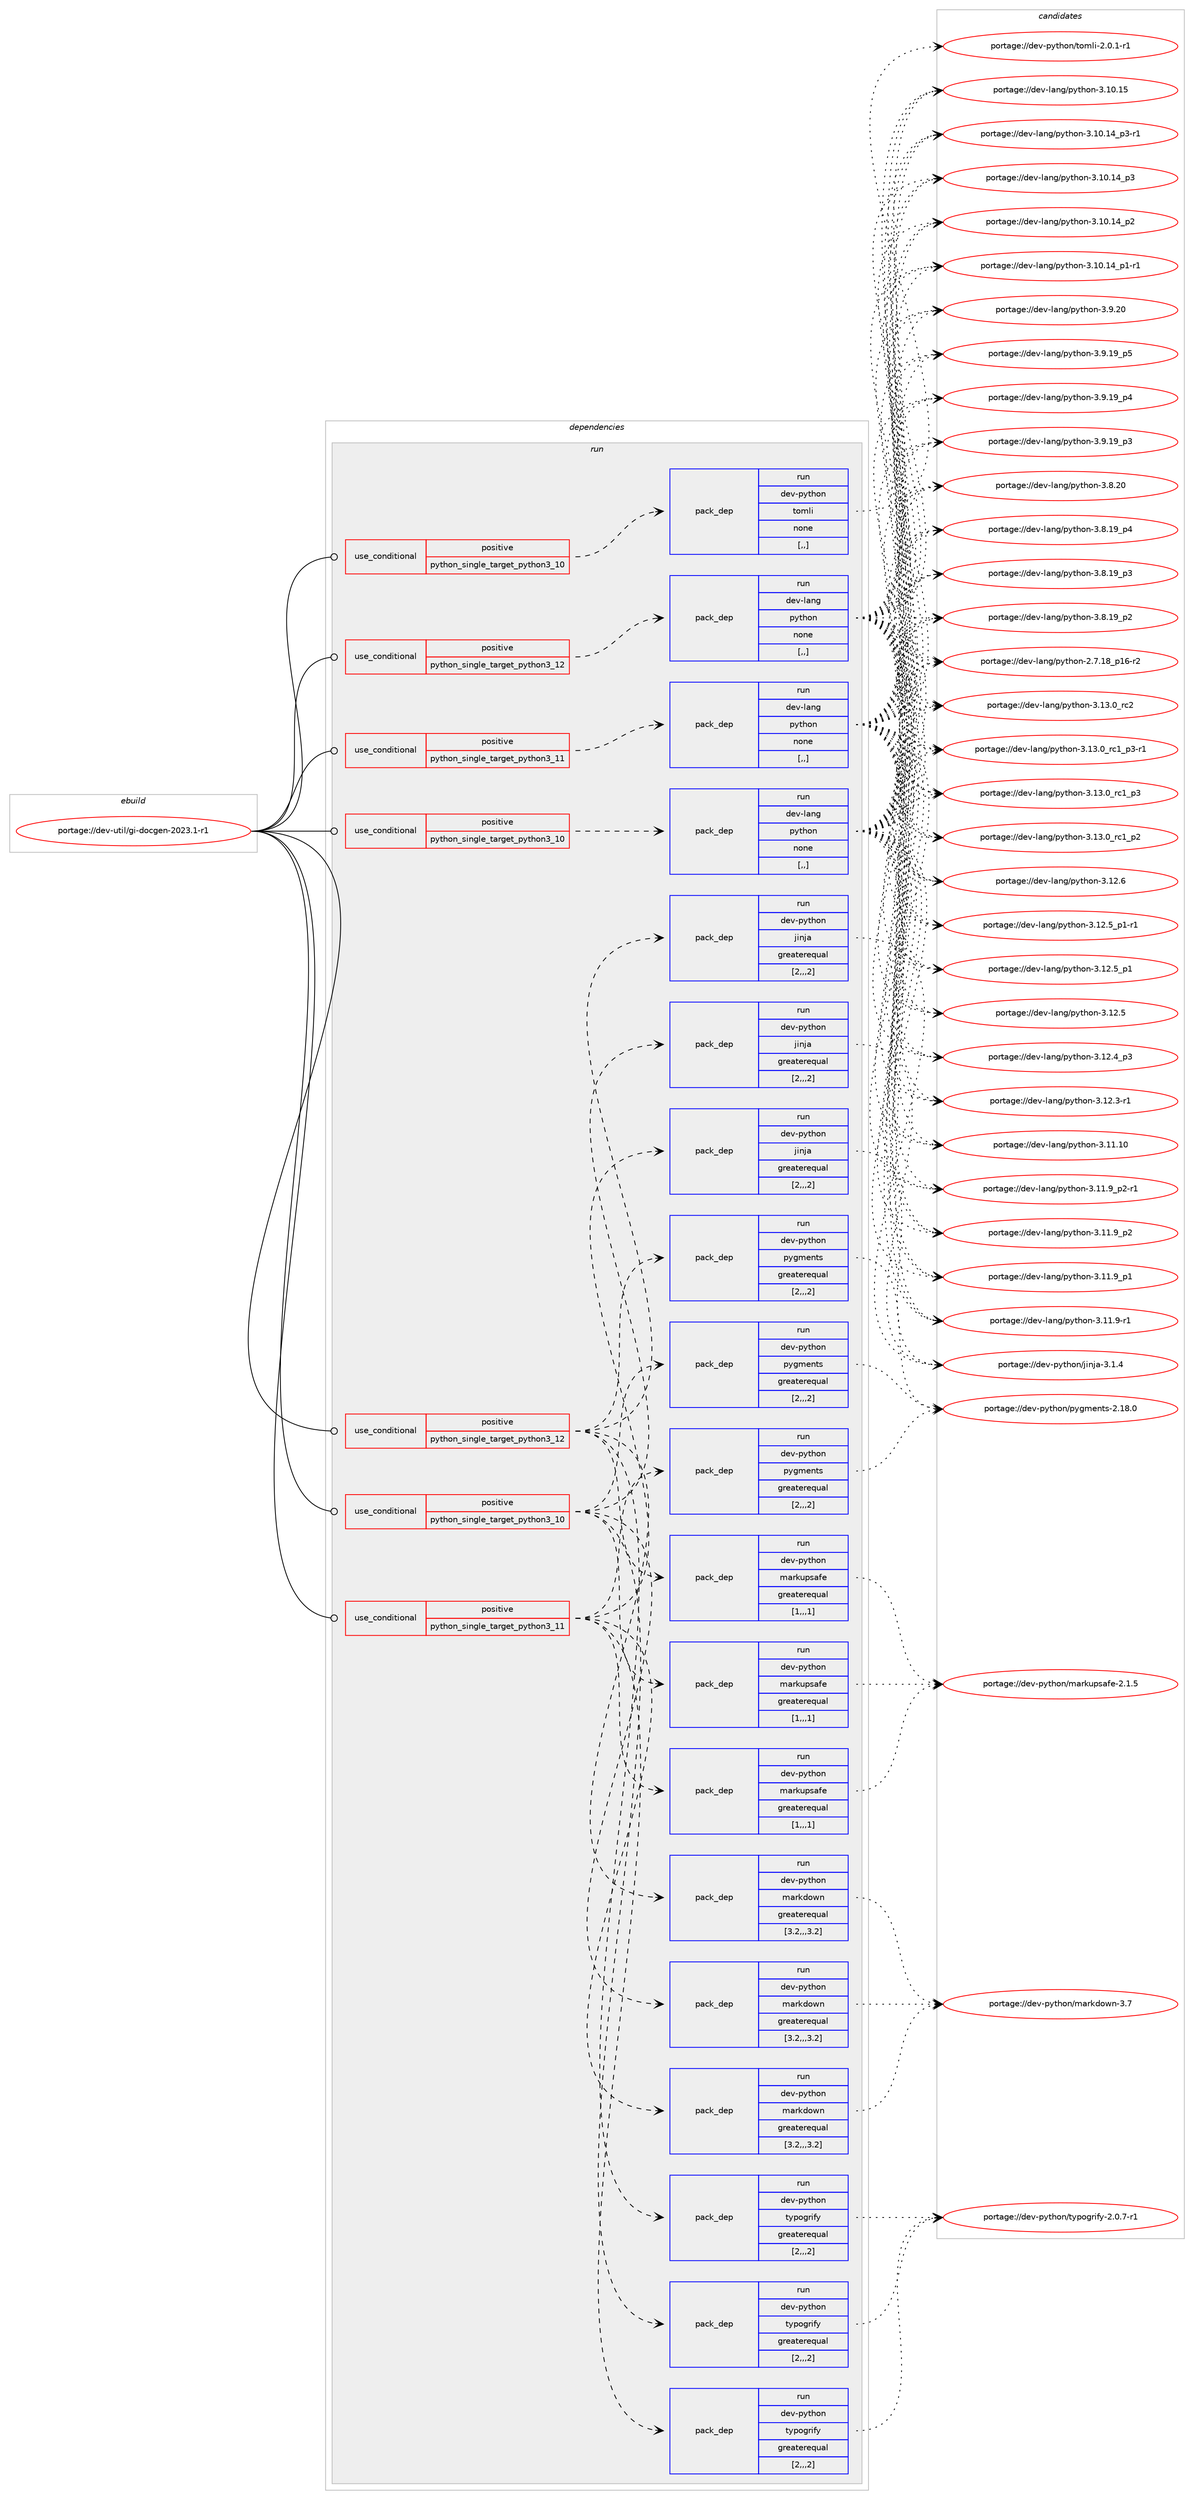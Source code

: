 digraph prolog {

# *************
# Graph options
# *************

newrank=true;
concentrate=true;
compound=true;
graph [rankdir=LR,fontname=Helvetica,fontsize=10,ranksep=1.5];#, ranksep=2.5, nodesep=0.2];
edge  [arrowhead=vee];
node  [fontname=Helvetica,fontsize=10];

# **********
# The ebuild
# **********

subgraph cluster_leftcol {
color=gray;
label=<<i>ebuild</i>>;
id [label="portage://dev-util/gi-docgen-2023.1-r1", color=red, width=4, href="../dev-util/gi-docgen-2023.1-r1.svg"];
}

# ****************
# The dependencies
# ****************

subgraph cluster_midcol {
color=gray;
label=<<i>dependencies</i>>;
subgraph cluster_compile {
fillcolor="#eeeeee";
style=filled;
label=<<i>compile</i>>;
}
subgraph cluster_compileandrun {
fillcolor="#eeeeee";
style=filled;
label=<<i>compile and run</i>>;
}
subgraph cluster_run {
fillcolor="#eeeeee";
style=filled;
label=<<i>run</i>>;
subgraph cond191898 {
dependency711453 [label=<<TABLE BORDER="0" CELLBORDER="1" CELLSPACING="0" CELLPADDING="4"><TR><TD ROWSPAN="3" CELLPADDING="10">use_conditional</TD></TR><TR><TD>positive</TD></TR><TR><TD>python_single_target_python3_10</TD></TR></TABLE>>, shape=none, color=red];
subgraph pack514552 {
dependency711454 [label=<<TABLE BORDER="0" CELLBORDER="1" CELLSPACING="0" CELLPADDING="4" WIDTH="220"><TR><TD ROWSPAN="6" CELLPADDING="30">pack_dep</TD></TR><TR><TD WIDTH="110">run</TD></TR><TR><TD>dev-lang</TD></TR><TR><TD>python</TD></TR><TR><TD>none</TD></TR><TR><TD>[,,]</TD></TR></TABLE>>, shape=none, color=blue];
}
dependency711453:e -> dependency711454:w [weight=20,style="dashed",arrowhead="vee"];
}
id:e -> dependency711453:w [weight=20,style="solid",arrowhead="odot"];
subgraph cond191899 {
dependency711455 [label=<<TABLE BORDER="0" CELLBORDER="1" CELLSPACING="0" CELLPADDING="4"><TR><TD ROWSPAN="3" CELLPADDING="10">use_conditional</TD></TR><TR><TD>positive</TD></TR><TR><TD>python_single_target_python3_10</TD></TR></TABLE>>, shape=none, color=red];
subgraph pack514553 {
dependency711456 [label=<<TABLE BORDER="0" CELLBORDER="1" CELLSPACING="0" CELLPADDING="4" WIDTH="220"><TR><TD ROWSPAN="6" CELLPADDING="30">pack_dep</TD></TR><TR><TD WIDTH="110">run</TD></TR><TR><TD>dev-python</TD></TR><TR><TD>markdown</TD></TR><TR><TD>greaterequal</TD></TR><TR><TD>[3.2,,,3.2]</TD></TR></TABLE>>, shape=none, color=blue];
}
dependency711455:e -> dependency711456:w [weight=20,style="dashed",arrowhead="vee"];
subgraph pack514554 {
dependency711457 [label=<<TABLE BORDER="0" CELLBORDER="1" CELLSPACING="0" CELLPADDING="4" WIDTH="220"><TR><TD ROWSPAN="6" CELLPADDING="30">pack_dep</TD></TR><TR><TD WIDTH="110">run</TD></TR><TR><TD>dev-python</TD></TR><TR><TD>markupsafe</TD></TR><TR><TD>greaterequal</TD></TR><TR><TD>[1,,,1]</TD></TR></TABLE>>, shape=none, color=blue];
}
dependency711455:e -> dependency711457:w [weight=20,style="dashed",arrowhead="vee"];
subgraph pack514555 {
dependency711458 [label=<<TABLE BORDER="0" CELLBORDER="1" CELLSPACING="0" CELLPADDING="4" WIDTH="220"><TR><TD ROWSPAN="6" CELLPADDING="30">pack_dep</TD></TR><TR><TD WIDTH="110">run</TD></TR><TR><TD>dev-python</TD></TR><TR><TD>pygments</TD></TR><TR><TD>greaterequal</TD></TR><TR><TD>[2,,,2]</TD></TR></TABLE>>, shape=none, color=blue];
}
dependency711455:e -> dependency711458:w [weight=20,style="dashed",arrowhead="vee"];
subgraph pack514556 {
dependency711459 [label=<<TABLE BORDER="0" CELLBORDER="1" CELLSPACING="0" CELLPADDING="4" WIDTH="220"><TR><TD ROWSPAN="6" CELLPADDING="30">pack_dep</TD></TR><TR><TD WIDTH="110">run</TD></TR><TR><TD>dev-python</TD></TR><TR><TD>jinja</TD></TR><TR><TD>greaterequal</TD></TR><TR><TD>[2,,,2]</TD></TR></TABLE>>, shape=none, color=blue];
}
dependency711455:e -> dependency711459:w [weight=20,style="dashed",arrowhead="vee"];
subgraph pack514557 {
dependency711460 [label=<<TABLE BORDER="0" CELLBORDER="1" CELLSPACING="0" CELLPADDING="4" WIDTH="220"><TR><TD ROWSPAN="6" CELLPADDING="30">pack_dep</TD></TR><TR><TD WIDTH="110">run</TD></TR><TR><TD>dev-python</TD></TR><TR><TD>typogrify</TD></TR><TR><TD>greaterequal</TD></TR><TR><TD>[2,,,2]</TD></TR></TABLE>>, shape=none, color=blue];
}
dependency711455:e -> dependency711460:w [weight=20,style="dashed",arrowhead="vee"];
}
id:e -> dependency711455:w [weight=20,style="solid",arrowhead="odot"];
subgraph cond191900 {
dependency711461 [label=<<TABLE BORDER="0" CELLBORDER="1" CELLSPACING="0" CELLPADDING="4"><TR><TD ROWSPAN="3" CELLPADDING="10">use_conditional</TD></TR><TR><TD>positive</TD></TR><TR><TD>python_single_target_python3_10</TD></TR></TABLE>>, shape=none, color=red];
subgraph pack514558 {
dependency711462 [label=<<TABLE BORDER="0" CELLBORDER="1" CELLSPACING="0" CELLPADDING="4" WIDTH="220"><TR><TD ROWSPAN="6" CELLPADDING="30">pack_dep</TD></TR><TR><TD WIDTH="110">run</TD></TR><TR><TD>dev-python</TD></TR><TR><TD>tomli</TD></TR><TR><TD>none</TD></TR><TR><TD>[,,]</TD></TR></TABLE>>, shape=none, color=blue];
}
dependency711461:e -> dependency711462:w [weight=20,style="dashed",arrowhead="vee"];
}
id:e -> dependency711461:w [weight=20,style="solid",arrowhead="odot"];
subgraph cond191901 {
dependency711463 [label=<<TABLE BORDER="0" CELLBORDER="1" CELLSPACING="0" CELLPADDING="4"><TR><TD ROWSPAN="3" CELLPADDING="10">use_conditional</TD></TR><TR><TD>positive</TD></TR><TR><TD>python_single_target_python3_11</TD></TR></TABLE>>, shape=none, color=red];
subgraph pack514559 {
dependency711464 [label=<<TABLE BORDER="0" CELLBORDER="1" CELLSPACING="0" CELLPADDING="4" WIDTH="220"><TR><TD ROWSPAN="6" CELLPADDING="30">pack_dep</TD></TR><TR><TD WIDTH="110">run</TD></TR><TR><TD>dev-lang</TD></TR><TR><TD>python</TD></TR><TR><TD>none</TD></TR><TR><TD>[,,]</TD></TR></TABLE>>, shape=none, color=blue];
}
dependency711463:e -> dependency711464:w [weight=20,style="dashed",arrowhead="vee"];
}
id:e -> dependency711463:w [weight=20,style="solid",arrowhead="odot"];
subgraph cond191902 {
dependency711465 [label=<<TABLE BORDER="0" CELLBORDER="1" CELLSPACING="0" CELLPADDING="4"><TR><TD ROWSPAN="3" CELLPADDING="10">use_conditional</TD></TR><TR><TD>positive</TD></TR><TR><TD>python_single_target_python3_11</TD></TR></TABLE>>, shape=none, color=red];
subgraph pack514560 {
dependency711466 [label=<<TABLE BORDER="0" CELLBORDER="1" CELLSPACING="0" CELLPADDING="4" WIDTH="220"><TR><TD ROWSPAN="6" CELLPADDING="30">pack_dep</TD></TR><TR><TD WIDTH="110">run</TD></TR><TR><TD>dev-python</TD></TR><TR><TD>markdown</TD></TR><TR><TD>greaterequal</TD></TR><TR><TD>[3.2,,,3.2]</TD></TR></TABLE>>, shape=none, color=blue];
}
dependency711465:e -> dependency711466:w [weight=20,style="dashed",arrowhead="vee"];
subgraph pack514561 {
dependency711467 [label=<<TABLE BORDER="0" CELLBORDER="1" CELLSPACING="0" CELLPADDING="4" WIDTH="220"><TR><TD ROWSPAN="6" CELLPADDING="30">pack_dep</TD></TR><TR><TD WIDTH="110">run</TD></TR><TR><TD>dev-python</TD></TR><TR><TD>markupsafe</TD></TR><TR><TD>greaterequal</TD></TR><TR><TD>[1,,,1]</TD></TR></TABLE>>, shape=none, color=blue];
}
dependency711465:e -> dependency711467:w [weight=20,style="dashed",arrowhead="vee"];
subgraph pack514562 {
dependency711468 [label=<<TABLE BORDER="0" CELLBORDER="1" CELLSPACING="0" CELLPADDING="4" WIDTH="220"><TR><TD ROWSPAN="6" CELLPADDING="30">pack_dep</TD></TR><TR><TD WIDTH="110">run</TD></TR><TR><TD>dev-python</TD></TR><TR><TD>pygments</TD></TR><TR><TD>greaterequal</TD></TR><TR><TD>[2,,,2]</TD></TR></TABLE>>, shape=none, color=blue];
}
dependency711465:e -> dependency711468:w [weight=20,style="dashed",arrowhead="vee"];
subgraph pack514563 {
dependency711469 [label=<<TABLE BORDER="0" CELLBORDER="1" CELLSPACING="0" CELLPADDING="4" WIDTH="220"><TR><TD ROWSPAN="6" CELLPADDING="30">pack_dep</TD></TR><TR><TD WIDTH="110">run</TD></TR><TR><TD>dev-python</TD></TR><TR><TD>jinja</TD></TR><TR><TD>greaterequal</TD></TR><TR><TD>[2,,,2]</TD></TR></TABLE>>, shape=none, color=blue];
}
dependency711465:e -> dependency711469:w [weight=20,style="dashed",arrowhead="vee"];
subgraph pack514564 {
dependency711470 [label=<<TABLE BORDER="0" CELLBORDER="1" CELLSPACING="0" CELLPADDING="4" WIDTH="220"><TR><TD ROWSPAN="6" CELLPADDING="30">pack_dep</TD></TR><TR><TD WIDTH="110">run</TD></TR><TR><TD>dev-python</TD></TR><TR><TD>typogrify</TD></TR><TR><TD>greaterequal</TD></TR><TR><TD>[2,,,2]</TD></TR></TABLE>>, shape=none, color=blue];
}
dependency711465:e -> dependency711470:w [weight=20,style="dashed",arrowhead="vee"];
}
id:e -> dependency711465:w [weight=20,style="solid",arrowhead="odot"];
subgraph cond191903 {
dependency711471 [label=<<TABLE BORDER="0" CELLBORDER="1" CELLSPACING="0" CELLPADDING="4"><TR><TD ROWSPAN="3" CELLPADDING="10">use_conditional</TD></TR><TR><TD>positive</TD></TR><TR><TD>python_single_target_python3_12</TD></TR></TABLE>>, shape=none, color=red];
subgraph pack514565 {
dependency711472 [label=<<TABLE BORDER="0" CELLBORDER="1" CELLSPACING="0" CELLPADDING="4" WIDTH="220"><TR><TD ROWSPAN="6" CELLPADDING="30">pack_dep</TD></TR><TR><TD WIDTH="110">run</TD></TR><TR><TD>dev-lang</TD></TR><TR><TD>python</TD></TR><TR><TD>none</TD></TR><TR><TD>[,,]</TD></TR></TABLE>>, shape=none, color=blue];
}
dependency711471:e -> dependency711472:w [weight=20,style="dashed",arrowhead="vee"];
}
id:e -> dependency711471:w [weight=20,style="solid",arrowhead="odot"];
subgraph cond191904 {
dependency711473 [label=<<TABLE BORDER="0" CELLBORDER="1" CELLSPACING="0" CELLPADDING="4"><TR><TD ROWSPAN="3" CELLPADDING="10">use_conditional</TD></TR><TR><TD>positive</TD></TR><TR><TD>python_single_target_python3_12</TD></TR></TABLE>>, shape=none, color=red];
subgraph pack514566 {
dependency711474 [label=<<TABLE BORDER="0" CELLBORDER="1" CELLSPACING="0" CELLPADDING="4" WIDTH="220"><TR><TD ROWSPAN="6" CELLPADDING="30">pack_dep</TD></TR><TR><TD WIDTH="110">run</TD></TR><TR><TD>dev-python</TD></TR><TR><TD>markdown</TD></TR><TR><TD>greaterequal</TD></TR><TR><TD>[3.2,,,3.2]</TD></TR></TABLE>>, shape=none, color=blue];
}
dependency711473:e -> dependency711474:w [weight=20,style="dashed",arrowhead="vee"];
subgraph pack514567 {
dependency711475 [label=<<TABLE BORDER="0" CELLBORDER="1" CELLSPACING="0" CELLPADDING="4" WIDTH="220"><TR><TD ROWSPAN="6" CELLPADDING="30">pack_dep</TD></TR><TR><TD WIDTH="110">run</TD></TR><TR><TD>dev-python</TD></TR><TR><TD>markupsafe</TD></TR><TR><TD>greaterequal</TD></TR><TR><TD>[1,,,1]</TD></TR></TABLE>>, shape=none, color=blue];
}
dependency711473:e -> dependency711475:w [weight=20,style="dashed",arrowhead="vee"];
subgraph pack514568 {
dependency711476 [label=<<TABLE BORDER="0" CELLBORDER="1" CELLSPACING="0" CELLPADDING="4" WIDTH="220"><TR><TD ROWSPAN="6" CELLPADDING="30">pack_dep</TD></TR><TR><TD WIDTH="110">run</TD></TR><TR><TD>dev-python</TD></TR><TR><TD>pygments</TD></TR><TR><TD>greaterequal</TD></TR><TR><TD>[2,,,2]</TD></TR></TABLE>>, shape=none, color=blue];
}
dependency711473:e -> dependency711476:w [weight=20,style="dashed",arrowhead="vee"];
subgraph pack514569 {
dependency711477 [label=<<TABLE BORDER="0" CELLBORDER="1" CELLSPACING="0" CELLPADDING="4" WIDTH="220"><TR><TD ROWSPAN="6" CELLPADDING="30">pack_dep</TD></TR><TR><TD WIDTH="110">run</TD></TR><TR><TD>dev-python</TD></TR><TR><TD>jinja</TD></TR><TR><TD>greaterequal</TD></TR><TR><TD>[2,,,2]</TD></TR></TABLE>>, shape=none, color=blue];
}
dependency711473:e -> dependency711477:w [weight=20,style="dashed",arrowhead="vee"];
subgraph pack514570 {
dependency711478 [label=<<TABLE BORDER="0" CELLBORDER="1" CELLSPACING="0" CELLPADDING="4" WIDTH="220"><TR><TD ROWSPAN="6" CELLPADDING="30">pack_dep</TD></TR><TR><TD WIDTH="110">run</TD></TR><TR><TD>dev-python</TD></TR><TR><TD>typogrify</TD></TR><TR><TD>greaterequal</TD></TR><TR><TD>[2,,,2]</TD></TR></TABLE>>, shape=none, color=blue];
}
dependency711473:e -> dependency711478:w [weight=20,style="dashed",arrowhead="vee"];
}
id:e -> dependency711473:w [weight=20,style="solid",arrowhead="odot"];
}
}

# **************
# The candidates
# **************

subgraph cluster_choices {
rank=same;
color=gray;
label=<<i>candidates</i>>;

subgraph choice514552 {
color=black;
nodesep=1;
choice10010111845108971101034711212111610411111045514649514648951149950 [label="portage://dev-lang/python-3.13.0_rc2", color=red, width=4,href="../dev-lang/python-3.13.0_rc2.svg"];
choice1001011184510897110103471121211161041111104551464951464895114994995112514511449 [label="portage://dev-lang/python-3.13.0_rc1_p3-r1", color=red, width=4,href="../dev-lang/python-3.13.0_rc1_p3-r1.svg"];
choice100101118451089711010347112121116104111110455146495146489511499499511251 [label="portage://dev-lang/python-3.13.0_rc1_p3", color=red, width=4,href="../dev-lang/python-3.13.0_rc1_p3.svg"];
choice100101118451089711010347112121116104111110455146495146489511499499511250 [label="portage://dev-lang/python-3.13.0_rc1_p2", color=red, width=4,href="../dev-lang/python-3.13.0_rc1_p2.svg"];
choice10010111845108971101034711212111610411111045514649504654 [label="portage://dev-lang/python-3.12.6", color=red, width=4,href="../dev-lang/python-3.12.6.svg"];
choice1001011184510897110103471121211161041111104551464950465395112494511449 [label="portage://dev-lang/python-3.12.5_p1-r1", color=red, width=4,href="../dev-lang/python-3.12.5_p1-r1.svg"];
choice100101118451089711010347112121116104111110455146495046539511249 [label="portage://dev-lang/python-3.12.5_p1", color=red, width=4,href="../dev-lang/python-3.12.5_p1.svg"];
choice10010111845108971101034711212111610411111045514649504653 [label="portage://dev-lang/python-3.12.5", color=red, width=4,href="../dev-lang/python-3.12.5.svg"];
choice100101118451089711010347112121116104111110455146495046529511251 [label="portage://dev-lang/python-3.12.4_p3", color=red, width=4,href="../dev-lang/python-3.12.4_p3.svg"];
choice100101118451089711010347112121116104111110455146495046514511449 [label="portage://dev-lang/python-3.12.3-r1", color=red, width=4,href="../dev-lang/python-3.12.3-r1.svg"];
choice1001011184510897110103471121211161041111104551464949464948 [label="portage://dev-lang/python-3.11.10", color=red, width=4,href="../dev-lang/python-3.11.10.svg"];
choice1001011184510897110103471121211161041111104551464949465795112504511449 [label="portage://dev-lang/python-3.11.9_p2-r1", color=red, width=4,href="../dev-lang/python-3.11.9_p2-r1.svg"];
choice100101118451089711010347112121116104111110455146494946579511250 [label="portage://dev-lang/python-3.11.9_p2", color=red, width=4,href="../dev-lang/python-3.11.9_p2.svg"];
choice100101118451089711010347112121116104111110455146494946579511249 [label="portage://dev-lang/python-3.11.9_p1", color=red, width=4,href="../dev-lang/python-3.11.9_p1.svg"];
choice100101118451089711010347112121116104111110455146494946574511449 [label="portage://dev-lang/python-3.11.9-r1", color=red, width=4,href="../dev-lang/python-3.11.9-r1.svg"];
choice1001011184510897110103471121211161041111104551464948464953 [label="portage://dev-lang/python-3.10.15", color=red, width=4,href="../dev-lang/python-3.10.15.svg"];
choice100101118451089711010347112121116104111110455146494846495295112514511449 [label="portage://dev-lang/python-3.10.14_p3-r1", color=red, width=4,href="../dev-lang/python-3.10.14_p3-r1.svg"];
choice10010111845108971101034711212111610411111045514649484649529511251 [label="portage://dev-lang/python-3.10.14_p3", color=red, width=4,href="../dev-lang/python-3.10.14_p3.svg"];
choice10010111845108971101034711212111610411111045514649484649529511250 [label="portage://dev-lang/python-3.10.14_p2", color=red, width=4,href="../dev-lang/python-3.10.14_p2.svg"];
choice100101118451089711010347112121116104111110455146494846495295112494511449 [label="portage://dev-lang/python-3.10.14_p1-r1", color=red, width=4,href="../dev-lang/python-3.10.14_p1-r1.svg"];
choice10010111845108971101034711212111610411111045514657465048 [label="portage://dev-lang/python-3.9.20", color=red, width=4,href="../dev-lang/python-3.9.20.svg"];
choice100101118451089711010347112121116104111110455146574649579511253 [label="portage://dev-lang/python-3.9.19_p5", color=red, width=4,href="../dev-lang/python-3.9.19_p5.svg"];
choice100101118451089711010347112121116104111110455146574649579511252 [label="portage://dev-lang/python-3.9.19_p4", color=red, width=4,href="../dev-lang/python-3.9.19_p4.svg"];
choice100101118451089711010347112121116104111110455146574649579511251 [label="portage://dev-lang/python-3.9.19_p3", color=red, width=4,href="../dev-lang/python-3.9.19_p3.svg"];
choice10010111845108971101034711212111610411111045514656465048 [label="portage://dev-lang/python-3.8.20", color=red, width=4,href="../dev-lang/python-3.8.20.svg"];
choice100101118451089711010347112121116104111110455146564649579511252 [label="portage://dev-lang/python-3.8.19_p4", color=red, width=4,href="../dev-lang/python-3.8.19_p4.svg"];
choice100101118451089711010347112121116104111110455146564649579511251 [label="portage://dev-lang/python-3.8.19_p3", color=red, width=4,href="../dev-lang/python-3.8.19_p3.svg"];
choice100101118451089711010347112121116104111110455146564649579511250 [label="portage://dev-lang/python-3.8.19_p2", color=red, width=4,href="../dev-lang/python-3.8.19_p2.svg"];
choice100101118451089711010347112121116104111110455046554649569511249544511450 [label="portage://dev-lang/python-2.7.18_p16-r2", color=red, width=4,href="../dev-lang/python-2.7.18_p16-r2.svg"];
dependency711454:e -> choice10010111845108971101034711212111610411111045514649514648951149950:w [style=dotted,weight="100"];
dependency711454:e -> choice1001011184510897110103471121211161041111104551464951464895114994995112514511449:w [style=dotted,weight="100"];
dependency711454:e -> choice100101118451089711010347112121116104111110455146495146489511499499511251:w [style=dotted,weight="100"];
dependency711454:e -> choice100101118451089711010347112121116104111110455146495146489511499499511250:w [style=dotted,weight="100"];
dependency711454:e -> choice10010111845108971101034711212111610411111045514649504654:w [style=dotted,weight="100"];
dependency711454:e -> choice1001011184510897110103471121211161041111104551464950465395112494511449:w [style=dotted,weight="100"];
dependency711454:e -> choice100101118451089711010347112121116104111110455146495046539511249:w [style=dotted,weight="100"];
dependency711454:e -> choice10010111845108971101034711212111610411111045514649504653:w [style=dotted,weight="100"];
dependency711454:e -> choice100101118451089711010347112121116104111110455146495046529511251:w [style=dotted,weight="100"];
dependency711454:e -> choice100101118451089711010347112121116104111110455146495046514511449:w [style=dotted,weight="100"];
dependency711454:e -> choice1001011184510897110103471121211161041111104551464949464948:w [style=dotted,weight="100"];
dependency711454:e -> choice1001011184510897110103471121211161041111104551464949465795112504511449:w [style=dotted,weight="100"];
dependency711454:e -> choice100101118451089711010347112121116104111110455146494946579511250:w [style=dotted,weight="100"];
dependency711454:e -> choice100101118451089711010347112121116104111110455146494946579511249:w [style=dotted,weight="100"];
dependency711454:e -> choice100101118451089711010347112121116104111110455146494946574511449:w [style=dotted,weight="100"];
dependency711454:e -> choice1001011184510897110103471121211161041111104551464948464953:w [style=dotted,weight="100"];
dependency711454:e -> choice100101118451089711010347112121116104111110455146494846495295112514511449:w [style=dotted,weight="100"];
dependency711454:e -> choice10010111845108971101034711212111610411111045514649484649529511251:w [style=dotted,weight="100"];
dependency711454:e -> choice10010111845108971101034711212111610411111045514649484649529511250:w [style=dotted,weight="100"];
dependency711454:e -> choice100101118451089711010347112121116104111110455146494846495295112494511449:w [style=dotted,weight="100"];
dependency711454:e -> choice10010111845108971101034711212111610411111045514657465048:w [style=dotted,weight="100"];
dependency711454:e -> choice100101118451089711010347112121116104111110455146574649579511253:w [style=dotted,weight="100"];
dependency711454:e -> choice100101118451089711010347112121116104111110455146574649579511252:w [style=dotted,weight="100"];
dependency711454:e -> choice100101118451089711010347112121116104111110455146574649579511251:w [style=dotted,weight="100"];
dependency711454:e -> choice10010111845108971101034711212111610411111045514656465048:w [style=dotted,weight="100"];
dependency711454:e -> choice100101118451089711010347112121116104111110455146564649579511252:w [style=dotted,weight="100"];
dependency711454:e -> choice100101118451089711010347112121116104111110455146564649579511251:w [style=dotted,weight="100"];
dependency711454:e -> choice100101118451089711010347112121116104111110455146564649579511250:w [style=dotted,weight="100"];
dependency711454:e -> choice100101118451089711010347112121116104111110455046554649569511249544511450:w [style=dotted,weight="100"];
}
subgraph choice514553 {
color=black;
nodesep=1;
choice10010111845112121116104111110471099711410710011111911045514655 [label="portage://dev-python/markdown-3.7", color=red, width=4,href="../dev-python/markdown-3.7.svg"];
dependency711456:e -> choice10010111845112121116104111110471099711410710011111911045514655:w [style=dotted,weight="100"];
}
subgraph choice514554 {
color=black;
nodesep=1;
choice10010111845112121116104111110471099711410711711211597102101455046494653 [label="portage://dev-python/markupsafe-2.1.5", color=red, width=4,href="../dev-python/markupsafe-2.1.5.svg"];
dependency711457:e -> choice10010111845112121116104111110471099711410711711211597102101455046494653:w [style=dotted,weight="100"];
}
subgraph choice514555 {
color=black;
nodesep=1;
choice100101118451121211161041111104711212110310910111011611545504649564648 [label="portage://dev-python/pygments-2.18.0", color=red, width=4,href="../dev-python/pygments-2.18.0.svg"];
dependency711458:e -> choice100101118451121211161041111104711212110310910111011611545504649564648:w [style=dotted,weight="100"];
}
subgraph choice514556 {
color=black;
nodesep=1;
choice100101118451121211161041111104710610511010697455146494652 [label="portage://dev-python/jinja-3.1.4", color=red, width=4,href="../dev-python/jinja-3.1.4.svg"];
dependency711459:e -> choice100101118451121211161041111104710610511010697455146494652:w [style=dotted,weight="100"];
}
subgraph choice514557 {
color=black;
nodesep=1;
choice10010111845112121116104111110471161211121111031141051021214550464846554511449 [label="portage://dev-python/typogrify-2.0.7-r1", color=red, width=4,href="../dev-python/typogrify-2.0.7-r1.svg"];
dependency711460:e -> choice10010111845112121116104111110471161211121111031141051021214550464846554511449:w [style=dotted,weight="100"];
}
subgraph choice514558 {
color=black;
nodesep=1;
choice10010111845112121116104111110471161111091081054550464846494511449 [label="portage://dev-python/tomli-2.0.1-r1", color=red, width=4,href="../dev-python/tomli-2.0.1-r1.svg"];
dependency711462:e -> choice10010111845112121116104111110471161111091081054550464846494511449:w [style=dotted,weight="100"];
}
subgraph choice514559 {
color=black;
nodesep=1;
choice10010111845108971101034711212111610411111045514649514648951149950 [label="portage://dev-lang/python-3.13.0_rc2", color=red, width=4,href="../dev-lang/python-3.13.0_rc2.svg"];
choice1001011184510897110103471121211161041111104551464951464895114994995112514511449 [label="portage://dev-lang/python-3.13.0_rc1_p3-r1", color=red, width=4,href="../dev-lang/python-3.13.0_rc1_p3-r1.svg"];
choice100101118451089711010347112121116104111110455146495146489511499499511251 [label="portage://dev-lang/python-3.13.0_rc1_p3", color=red, width=4,href="../dev-lang/python-3.13.0_rc1_p3.svg"];
choice100101118451089711010347112121116104111110455146495146489511499499511250 [label="portage://dev-lang/python-3.13.0_rc1_p2", color=red, width=4,href="../dev-lang/python-3.13.0_rc1_p2.svg"];
choice10010111845108971101034711212111610411111045514649504654 [label="portage://dev-lang/python-3.12.6", color=red, width=4,href="../dev-lang/python-3.12.6.svg"];
choice1001011184510897110103471121211161041111104551464950465395112494511449 [label="portage://dev-lang/python-3.12.5_p1-r1", color=red, width=4,href="../dev-lang/python-3.12.5_p1-r1.svg"];
choice100101118451089711010347112121116104111110455146495046539511249 [label="portage://dev-lang/python-3.12.5_p1", color=red, width=4,href="../dev-lang/python-3.12.5_p1.svg"];
choice10010111845108971101034711212111610411111045514649504653 [label="portage://dev-lang/python-3.12.5", color=red, width=4,href="../dev-lang/python-3.12.5.svg"];
choice100101118451089711010347112121116104111110455146495046529511251 [label="portage://dev-lang/python-3.12.4_p3", color=red, width=4,href="../dev-lang/python-3.12.4_p3.svg"];
choice100101118451089711010347112121116104111110455146495046514511449 [label="portage://dev-lang/python-3.12.3-r1", color=red, width=4,href="../dev-lang/python-3.12.3-r1.svg"];
choice1001011184510897110103471121211161041111104551464949464948 [label="portage://dev-lang/python-3.11.10", color=red, width=4,href="../dev-lang/python-3.11.10.svg"];
choice1001011184510897110103471121211161041111104551464949465795112504511449 [label="portage://dev-lang/python-3.11.9_p2-r1", color=red, width=4,href="../dev-lang/python-3.11.9_p2-r1.svg"];
choice100101118451089711010347112121116104111110455146494946579511250 [label="portage://dev-lang/python-3.11.9_p2", color=red, width=4,href="../dev-lang/python-3.11.9_p2.svg"];
choice100101118451089711010347112121116104111110455146494946579511249 [label="portage://dev-lang/python-3.11.9_p1", color=red, width=4,href="../dev-lang/python-3.11.9_p1.svg"];
choice100101118451089711010347112121116104111110455146494946574511449 [label="portage://dev-lang/python-3.11.9-r1", color=red, width=4,href="../dev-lang/python-3.11.9-r1.svg"];
choice1001011184510897110103471121211161041111104551464948464953 [label="portage://dev-lang/python-3.10.15", color=red, width=4,href="../dev-lang/python-3.10.15.svg"];
choice100101118451089711010347112121116104111110455146494846495295112514511449 [label="portage://dev-lang/python-3.10.14_p3-r1", color=red, width=4,href="../dev-lang/python-3.10.14_p3-r1.svg"];
choice10010111845108971101034711212111610411111045514649484649529511251 [label="portage://dev-lang/python-3.10.14_p3", color=red, width=4,href="../dev-lang/python-3.10.14_p3.svg"];
choice10010111845108971101034711212111610411111045514649484649529511250 [label="portage://dev-lang/python-3.10.14_p2", color=red, width=4,href="../dev-lang/python-3.10.14_p2.svg"];
choice100101118451089711010347112121116104111110455146494846495295112494511449 [label="portage://dev-lang/python-3.10.14_p1-r1", color=red, width=4,href="../dev-lang/python-3.10.14_p1-r1.svg"];
choice10010111845108971101034711212111610411111045514657465048 [label="portage://dev-lang/python-3.9.20", color=red, width=4,href="../dev-lang/python-3.9.20.svg"];
choice100101118451089711010347112121116104111110455146574649579511253 [label="portage://dev-lang/python-3.9.19_p5", color=red, width=4,href="../dev-lang/python-3.9.19_p5.svg"];
choice100101118451089711010347112121116104111110455146574649579511252 [label="portage://dev-lang/python-3.9.19_p4", color=red, width=4,href="../dev-lang/python-3.9.19_p4.svg"];
choice100101118451089711010347112121116104111110455146574649579511251 [label="portage://dev-lang/python-3.9.19_p3", color=red, width=4,href="../dev-lang/python-3.9.19_p3.svg"];
choice10010111845108971101034711212111610411111045514656465048 [label="portage://dev-lang/python-3.8.20", color=red, width=4,href="../dev-lang/python-3.8.20.svg"];
choice100101118451089711010347112121116104111110455146564649579511252 [label="portage://dev-lang/python-3.8.19_p4", color=red, width=4,href="../dev-lang/python-3.8.19_p4.svg"];
choice100101118451089711010347112121116104111110455146564649579511251 [label="portage://dev-lang/python-3.8.19_p3", color=red, width=4,href="../dev-lang/python-3.8.19_p3.svg"];
choice100101118451089711010347112121116104111110455146564649579511250 [label="portage://dev-lang/python-3.8.19_p2", color=red, width=4,href="../dev-lang/python-3.8.19_p2.svg"];
choice100101118451089711010347112121116104111110455046554649569511249544511450 [label="portage://dev-lang/python-2.7.18_p16-r2", color=red, width=4,href="../dev-lang/python-2.7.18_p16-r2.svg"];
dependency711464:e -> choice10010111845108971101034711212111610411111045514649514648951149950:w [style=dotted,weight="100"];
dependency711464:e -> choice1001011184510897110103471121211161041111104551464951464895114994995112514511449:w [style=dotted,weight="100"];
dependency711464:e -> choice100101118451089711010347112121116104111110455146495146489511499499511251:w [style=dotted,weight="100"];
dependency711464:e -> choice100101118451089711010347112121116104111110455146495146489511499499511250:w [style=dotted,weight="100"];
dependency711464:e -> choice10010111845108971101034711212111610411111045514649504654:w [style=dotted,weight="100"];
dependency711464:e -> choice1001011184510897110103471121211161041111104551464950465395112494511449:w [style=dotted,weight="100"];
dependency711464:e -> choice100101118451089711010347112121116104111110455146495046539511249:w [style=dotted,weight="100"];
dependency711464:e -> choice10010111845108971101034711212111610411111045514649504653:w [style=dotted,weight="100"];
dependency711464:e -> choice100101118451089711010347112121116104111110455146495046529511251:w [style=dotted,weight="100"];
dependency711464:e -> choice100101118451089711010347112121116104111110455146495046514511449:w [style=dotted,weight="100"];
dependency711464:e -> choice1001011184510897110103471121211161041111104551464949464948:w [style=dotted,weight="100"];
dependency711464:e -> choice1001011184510897110103471121211161041111104551464949465795112504511449:w [style=dotted,weight="100"];
dependency711464:e -> choice100101118451089711010347112121116104111110455146494946579511250:w [style=dotted,weight="100"];
dependency711464:e -> choice100101118451089711010347112121116104111110455146494946579511249:w [style=dotted,weight="100"];
dependency711464:e -> choice100101118451089711010347112121116104111110455146494946574511449:w [style=dotted,weight="100"];
dependency711464:e -> choice1001011184510897110103471121211161041111104551464948464953:w [style=dotted,weight="100"];
dependency711464:e -> choice100101118451089711010347112121116104111110455146494846495295112514511449:w [style=dotted,weight="100"];
dependency711464:e -> choice10010111845108971101034711212111610411111045514649484649529511251:w [style=dotted,weight="100"];
dependency711464:e -> choice10010111845108971101034711212111610411111045514649484649529511250:w [style=dotted,weight="100"];
dependency711464:e -> choice100101118451089711010347112121116104111110455146494846495295112494511449:w [style=dotted,weight="100"];
dependency711464:e -> choice10010111845108971101034711212111610411111045514657465048:w [style=dotted,weight="100"];
dependency711464:e -> choice100101118451089711010347112121116104111110455146574649579511253:w [style=dotted,weight="100"];
dependency711464:e -> choice100101118451089711010347112121116104111110455146574649579511252:w [style=dotted,weight="100"];
dependency711464:e -> choice100101118451089711010347112121116104111110455146574649579511251:w [style=dotted,weight="100"];
dependency711464:e -> choice10010111845108971101034711212111610411111045514656465048:w [style=dotted,weight="100"];
dependency711464:e -> choice100101118451089711010347112121116104111110455146564649579511252:w [style=dotted,weight="100"];
dependency711464:e -> choice100101118451089711010347112121116104111110455146564649579511251:w [style=dotted,weight="100"];
dependency711464:e -> choice100101118451089711010347112121116104111110455146564649579511250:w [style=dotted,weight="100"];
dependency711464:e -> choice100101118451089711010347112121116104111110455046554649569511249544511450:w [style=dotted,weight="100"];
}
subgraph choice514560 {
color=black;
nodesep=1;
choice10010111845112121116104111110471099711410710011111911045514655 [label="portage://dev-python/markdown-3.7", color=red, width=4,href="../dev-python/markdown-3.7.svg"];
dependency711466:e -> choice10010111845112121116104111110471099711410710011111911045514655:w [style=dotted,weight="100"];
}
subgraph choice514561 {
color=black;
nodesep=1;
choice10010111845112121116104111110471099711410711711211597102101455046494653 [label="portage://dev-python/markupsafe-2.1.5", color=red, width=4,href="../dev-python/markupsafe-2.1.5.svg"];
dependency711467:e -> choice10010111845112121116104111110471099711410711711211597102101455046494653:w [style=dotted,weight="100"];
}
subgraph choice514562 {
color=black;
nodesep=1;
choice100101118451121211161041111104711212110310910111011611545504649564648 [label="portage://dev-python/pygments-2.18.0", color=red, width=4,href="../dev-python/pygments-2.18.0.svg"];
dependency711468:e -> choice100101118451121211161041111104711212110310910111011611545504649564648:w [style=dotted,weight="100"];
}
subgraph choice514563 {
color=black;
nodesep=1;
choice100101118451121211161041111104710610511010697455146494652 [label="portage://dev-python/jinja-3.1.4", color=red, width=4,href="../dev-python/jinja-3.1.4.svg"];
dependency711469:e -> choice100101118451121211161041111104710610511010697455146494652:w [style=dotted,weight="100"];
}
subgraph choice514564 {
color=black;
nodesep=1;
choice10010111845112121116104111110471161211121111031141051021214550464846554511449 [label="portage://dev-python/typogrify-2.0.7-r1", color=red, width=4,href="../dev-python/typogrify-2.0.7-r1.svg"];
dependency711470:e -> choice10010111845112121116104111110471161211121111031141051021214550464846554511449:w [style=dotted,weight="100"];
}
subgraph choice514565 {
color=black;
nodesep=1;
choice10010111845108971101034711212111610411111045514649514648951149950 [label="portage://dev-lang/python-3.13.0_rc2", color=red, width=4,href="../dev-lang/python-3.13.0_rc2.svg"];
choice1001011184510897110103471121211161041111104551464951464895114994995112514511449 [label="portage://dev-lang/python-3.13.0_rc1_p3-r1", color=red, width=4,href="../dev-lang/python-3.13.0_rc1_p3-r1.svg"];
choice100101118451089711010347112121116104111110455146495146489511499499511251 [label="portage://dev-lang/python-3.13.0_rc1_p3", color=red, width=4,href="../dev-lang/python-3.13.0_rc1_p3.svg"];
choice100101118451089711010347112121116104111110455146495146489511499499511250 [label="portage://dev-lang/python-3.13.0_rc1_p2", color=red, width=4,href="../dev-lang/python-3.13.0_rc1_p2.svg"];
choice10010111845108971101034711212111610411111045514649504654 [label="portage://dev-lang/python-3.12.6", color=red, width=4,href="../dev-lang/python-3.12.6.svg"];
choice1001011184510897110103471121211161041111104551464950465395112494511449 [label="portage://dev-lang/python-3.12.5_p1-r1", color=red, width=4,href="../dev-lang/python-3.12.5_p1-r1.svg"];
choice100101118451089711010347112121116104111110455146495046539511249 [label="portage://dev-lang/python-3.12.5_p1", color=red, width=4,href="../dev-lang/python-3.12.5_p1.svg"];
choice10010111845108971101034711212111610411111045514649504653 [label="portage://dev-lang/python-3.12.5", color=red, width=4,href="../dev-lang/python-3.12.5.svg"];
choice100101118451089711010347112121116104111110455146495046529511251 [label="portage://dev-lang/python-3.12.4_p3", color=red, width=4,href="../dev-lang/python-3.12.4_p3.svg"];
choice100101118451089711010347112121116104111110455146495046514511449 [label="portage://dev-lang/python-3.12.3-r1", color=red, width=4,href="../dev-lang/python-3.12.3-r1.svg"];
choice1001011184510897110103471121211161041111104551464949464948 [label="portage://dev-lang/python-3.11.10", color=red, width=4,href="../dev-lang/python-3.11.10.svg"];
choice1001011184510897110103471121211161041111104551464949465795112504511449 [label="portage://dev-lang/python-3.11.9_p2-r1", color=red, width=4,href="../dev-lang/python-3.11.9_p2-r1.svg"];
choice100101118451089711010347112121116104111110455146494946579511250 [label="portage://dev-lang/python-3.11.9_p2", color=red, width=4,href="../dev-lang/python-3.11.9_p2.svg"];
choice100101118451089711010347112121116104111110455146494946579511249 [label="portage://dev-lang/python-3.11.9_p1", color=red, width=4,href="../dev-lang/python-3.11.9_p1.svg"];
choice100101118451089711010347112121116104111110455146494946574511449 [label="portage://dev-lang/python-3.11.9-r1", color=red, width=4,href="../dev-lang/python-3.11.9-r1.svg"];
choice1001011184510897110103471121211161041111104551464948464953 [label="portage://dev-lang/python-3.10.15", color=red, width=4,href="../dev-lang/python-3.10.15.svg"];
choice100101118451089711010347112121116104111110455146494846495295112514511449 [label="portage://dev-lang/python-3.10.14_p3-r1", color=red, width=4,href="../dev-lang/python-3.10.14_p3-r1.svg"];
choice10010111845108971101034711212111610411111045514649484649529511251 [label="portage://dev-lang/python-3.10.14_p3", color=red, width=4,href="../dev-lang/python-3.10.14_p3.svg"];
choice10010111845108971101034711212111610411111045514649484649529511250 [label="portage://dev-lang/python-3.10.14_p2", color=red, width=4,href="../dev-lang/python-3.10.14_p2.svg"];
choice100101118451089711010347112121116104111110455146494846495295112494511449 [label="portage://dev-lang/python-3.10.14_p1-r1", color=red, width=4,href="../dev-lang/python-3.10.14_p1-r1.svg"];
choice10010111845108971101034711212111610411111045514657465048 [label="portage://dev-lang/python-3.9.20", color=red, width=4,href="../dev-lang/python-3.9.20.svg"];
choice100101118451089711010347112121116104111110455146574649579511253 [label="portage://dev-lang/python-3.9.19_p5", color=red, width=4,href="../dev-lang/python-3.9.19_p5.svg"];
choice100101118451089711010347112121116104111110455146574649579511252 [label="portage://dev-lang/python-3.9.19_p4", color=red, width=4,href="../dev-lang/python-3.9.19_p4.svg"];
choice100101118451089711010347112121116104111110455146574649579511251 [label="portage://dev-lang/python-3.9.19_p3", color=red, width=4,href="../dev-lang/python-3.9.19_p3.svg"];
choice10010111845108971101034711212111610411111045514656465048 [label="portage://dev-lang/python-3.8.20", color=red, width=4,href="../dev-lang/python-3.8.20.svg"];
choice100101118451089711010347112121116104111110455146564649579511252 [label="portage://dev-lang/python-3.8.19_p4", color=red, width=4,href="../dev-lang/python-3.8.19_p4.svg"];
choice100101118451089711010347112121116104111110455146564649579511251 [label="portage://dev-lang/python-3.8.19_p3", color=red, width=4,href="../dev-lang/python-3.8.19_p3.svg"];
choice100101118451089711010347112121116104111110455146564649579511250 [label="portage://dev-lang/python-3.8.19_p2", color=red, width=4,href="../dev-lang/python-3.8.19_p2.svg"];
choice100101118451089711010347112121116104111110455046554649569511249544511450 [label="portage://dev-lang/python-2.7.18_p16-r2", color=red, width=4,href="../dev-lang/python-2.7.18_p16-r2.svg"];
dependency711472:e -> choice10010111845108971101034711212111610411111045514649514648951149950:w [style=dotted,weight="100"];
dependency711472:e -> choice1001011184510897110103471121211161041111104551464951464895114994995112514511449:w [style=dotted,weight="100"];
dependency711472:e -> choice100101118451089711010347112121116104111110455146495146489511499499511251:w [style=dotted,weight="100"];
dependency711472:e -> choice100101118451089711010347112121116104111110455146495146489511499499511250:w [style=dotted,weight="100"];
dependency711472:e -> choice10010111845108971101034711212111610411111045514649504654:w [style=dotted,weight="100"];
dependency711472:e -> choice1001011184510897110103471121211161041111104551464950465395112494511449:w [style=dotted,weight="100"];
dependency711472:e -> choice100101118451089711010347112121116104111110455146495046539511249:w [style=dotted,weight="100"];
dependency711472:e -> choice10010111845108971101034711212111610411111045514649504653:w [style=dotted,weight="100"];
dependency711472:e -> choice100101118451089711010347112121116104111110455146495046529511251:w [style=dotted,weight="100"];
dependency711472:e -> choice100101118451089711010347112121116104111110455146495046514511449:w [style=dotted,weight="100"];
dependency711472:e -> choice1001011184510897110103471121211161041111104551464949464948:w [style=dotted,weight="100"];
dependency711472:e -> choice1001011184510897110103471121211161041111104551464949465795112504511449:w [style=dotted,weight="100"];
dependency711472:e -> choice100101118451089711010347112121116104111110455146494946579511250:w [style=dotted,weight="100"];
dependency711472:e -> choice100101118451089711010347112121116104111110455146494946579511249:w [style=dotted,weight="100"];
dependency711472:e -> choice100101118451089711010347112121116104111110455146494946574511449:w [style=dotted,weight="100"];
dependency711472:e -> choice1001011184510897110103471121211161041111104551464948464953:w [style=dotted,weight="100"];
dependency711472:e -> choice100101118451089711010347112121116104111110455146494846495295112514511449:w [style=dotted,weight="100"];
dependency711472:e -> choice10010111845108971101034711212111610411111045514649484649529511251:w [style=dotted,weight="100"];
dependency711472:e -> choice10010111845108971101034711212111610411111045514649484649529511250:w [style=dotted,weight="100"];
dependency711472:e -> choice100101118451089711010347112121116104111110455146494846495295112494511449:w [style=dotted,weight="100"];
dependency711472:e -> choice10010111845108971101034711212111610411111045514657465048:w [style=dotted,weight="100"];
dependency711472:e -> choice100101118451089711010347112121116104111110455146574649579511253:w [style=dotted,weight="100"];
dependency711472:e -> choice100101118451089711010347112121116104111110455146574649579511252:w [style=dotted,weight="100"];
dependency711472:e -> choice100101118451089711010347112121116104111110455146574649579511251:w [style=dotted,weight="100"];
dependency711472:e -> choice10010111845108971101034711212111610411111045514656465048:w [style=dotted,weight="100"];
dependency711472:e -> choice100101118451089711010347112121116104111110455146564649579511252:w [style=dotted,weight="100"];
dependency711472:e -> choice100101118451089711010347112121116104111110455146564649579511251:w [style=dotted,weight="100"];
dependency711472:e -> choice100101118451089711010347112121116104111110455146564649579511250:w [style=dotted,weight="100"];
dependency711472:e -> choice100101118451089711010347112121116104111110455046554649569511249544511450:w [style=dotted,weight="100"];
}
subgraph choice514566 {
color=black;
nodesep=1;
choice10010111845112121116104111110471099711410710011111911045514655 [label="portage://dev-python/markdown-3.7", color=red, width=4,href="../dev-python/markdown-3.7.svg"];
dependency711474:e -> choice10010111845112121116104111110471099711410710011111911045514655:w [style=dotted,weight="100"];
}
subgraph choice514567 {
color=black;
nodesep=1;
choice10010111845112121116104111110471099711410711711211597102101455046494653 [label="portage://dev-python/markupsafe-2.1.5", color=red, width=4,href="../dev-python/markupsafe-2.1.5.svg"];
dependency711475:e -> choice10010111845112121116104111110471099711410711711211597102101455046494653:w [style=dotted,weight="100"];
}
subgraph choice514568 {
color=black;
nodesep=1;
choice100101118451121211161041111104711212110310910111011611545504649564648 [label="portage://dev-python/pygments-2.18.0", color=red, width=4,href="../dev-python/pygments-2.18.0.svg"];
dependency711476:e -> choice100101118451121211161041111104711212110310910111011611545504649564648:w [style=dotted,weight="100"];
}
subgraph choice514569 {
color=black;
nodesep=1;
choice100101118451121211161041111104710610511010697455146494652 [label="portage://dev-python/jinja-3.1.4", color=red, width=4,href="../dev-python/jinja-3.1.4.svg"];
dependency711477:e -> choice100101118451121211161041111104710610511010697455146494652:w [style=dotted,weight="100"];
}
subgraph choice514570 {
color=black;
nodesep=1;
choice10010111845112121116104111110471161211121111031141051021214550464846554511449 [label="portage://dev-python/typogrify-2.0.7-r1", color=red, width=4,href="../dev-python/typogrify-2.0.7-r1.svg"];
dependency711478:e -> choice10010111845112121116104111110471161211121111031141051021214550464846554511449:w [style=dotted,weight="100"];
}
}

}
